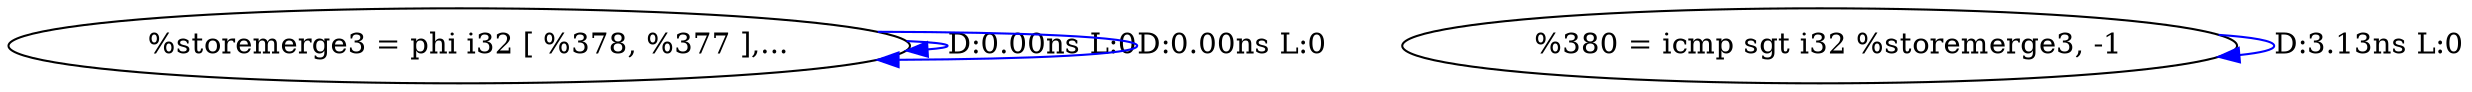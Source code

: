 digraph {
Node0x2d22990[label="  %storemerge3 = phi i32 [ %378, %377 ],..."];
Node0x2d22990 -> Node0x2d22990[label="D:0.00ns L:0",color=blue];
Node0x2d22990 -> Node0x2d22990[label="D:0.00ns L:0",color=blue];
Node0x2d22b50[label="  %380 = icmp sgt i32 %storemerge3, -1"];
Node0x2d22b50 -> Node0x2d22b50[label="D:3.13ns L:0",color=blue];
}
